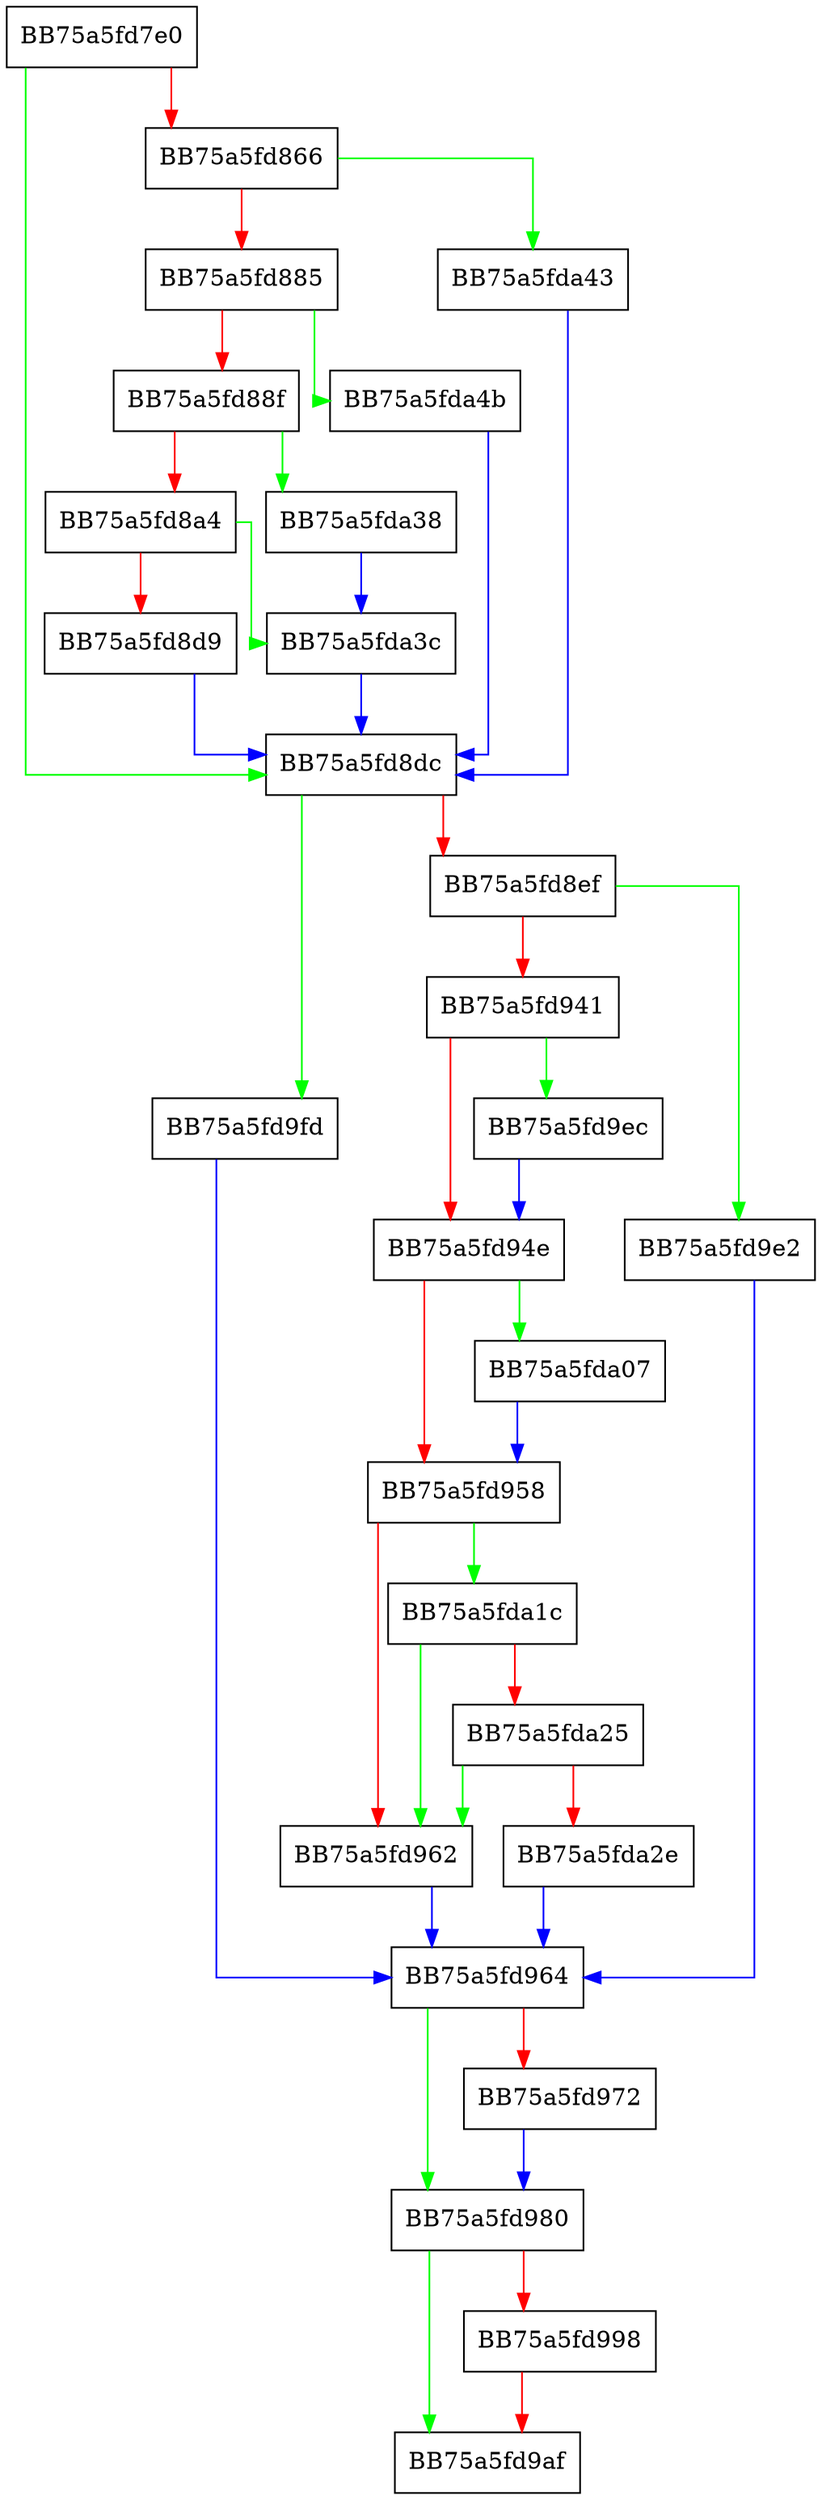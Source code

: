 digraph ADVAPI32_DLL_RegQueryValueExW {
  node [shape="box"];
  graph [splines=ortho];
  BB75a5fd7e0 -> BB75a5fd8dc [color="green"];
  BB75a5fd7e0 -> BB75a5fd866 [color="red"];
  BB75a5fd866 -> BB75a5fda43 [color="green"];
  BB75a5fd866 -> BB75a5fd885 [color="red"];
  BB75a5fd885 -> BB75a5fda4b [color="green"];
  BB75a5fd885 -> BB75a5fd88f [color="red"];
  BB75a5fd88f -> BB75a5fda38 [color="green"];
  BB75a5fd88f -> BB75a5fd8a4 [color="red"];
  BB75a5fd8a4 -> BB75a5fda3c [color="green"];
  BB75a5fd8a4 -> BB75a5fd8d9 [color="red"];
  BB75a5fd8d9 -> BB75a5fd8dc [color="blue"];
  BB75a5fd8dc -> BB75a5fd9fd [color="green"];
  BB75a5fd8dc -> BB75a5fd8ef [color="red"];
  BB75a5fd8ef -> BB75a5fd9e2 [color="green"];
  BB75a5fd8ef -> BB75a5fd941 [color="red"];
  BB75a5fd941 -> BB75a5fd9ec [color="green"];
  BB75a5fd941 -> BB75a5fd94e [color="red"];
  BB75a5fd94e -> BB75a5fda07 [color="green"];
  BB75a5fd94e -> BB75a5fd958 [color="red"];
  BB75a5fd958 -> BB75a5fda1c [color="green"];
  BB75a5fd958 -> BB75a5fd962 [color="red"];
  BB75a5fd962 -> BB75a5fd964 [color="blue"];
  BB75a5fd964 -> BB75a5fd980 [color="green"];
  BB75a5fd964 -> BB75a5fd972 [color="red"];
  BB75a5fd972 -> BB75a5fd980 [color="blue"];
  BB75a5fd980 -> BB75a5fd9af [color="green"];
  BB75a5fd980 -> BB75a5fd998 [color="red"];
  BB75a5fd998 -> BB75a5fd9af [color="red"];
  BB75a5fd9e2 -> BB75a5fd964 [color="blue"];
  BB75a5fd9ec -> BB75a5fd94e [color="blue"];
  BB75a5fd9fd -> BB75a5fd964 [color="blue"];
  BB75a5fda07 -> BB75a5fd958 [color="blue"];
  BB75a5fda1c -> BB75a5fd962 [color="green"];
  BB75a5fda1c -> BB75a5fda25 [color="red"];
  BB75a5fda25 -> BB75a5fd962 [color="green"];
  BB75a5fda25 -> BB75a5fda2e [color="red"];
  BB75a5fda2e -> BB75a5fd964 [color="blue"];
  BB75a5fda38 -> BB75a5fda3c [color="blue"];
  BB75a5fda3c -> BB75a5fd8dc [color="blue"];
  BB75a5fda43 -> BB75a5fd8dc [color="blue"];
  BB75a5fda4b -> BB75a5fd8dc [color="blue"];
}